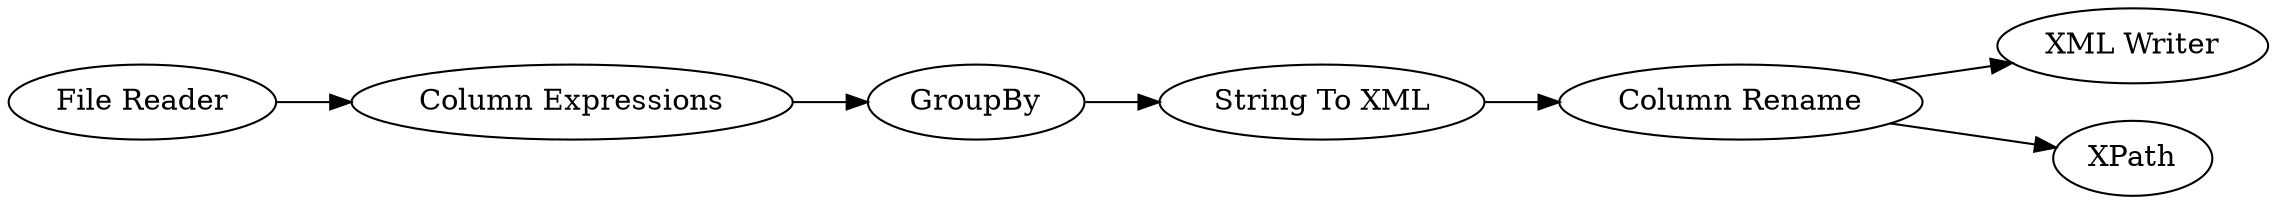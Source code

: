 digraph {
	15 -> 16
	17 -> 19
	19 -> 20
	14 -> 15
	19 -> 10
	16 -> 17
	16 [label=GroupBy]
	20 [label="XML Writer"]
	10 [label=XPath]
	15 [label="Column Expressions"]
	14 [label="File Reader"]
	17 [label="String To XML"]
	19 [label="Column Rename"]
	rankdir=LR
}
